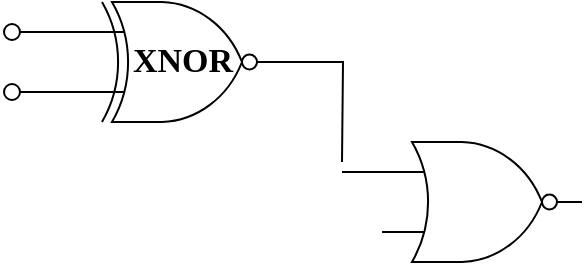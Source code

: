 <mxfile version="24.4.0" type="github">
  <diagram name="第 1 页" id="o03zFj8WUJ9jCX31KFP9">
    <mxGraphModel dx="574" dy="282" grid="1" gridSize="10" guides="1" tooltips="1" connect="1" arrows="1" fold="1" page="1" pageScale="1" pageWidth="827" pageHeight="1169" math="0" shadow="0">
      <root>
        <mxCell id="0" />
        <mxCell id="1" parent="0" />
        <mxCell id="TLdtwNxQ0rbglCLpJMN5-4" value="" style="verticalLabelPosition=bottom;shadow=0;dashed=0;align=center;html=1;verticalAlign=top;shape=mxgraph.electrical.logic_gates.inverting_contact;" vertex="1" parent="1">
          <mxGeometry x="300" y="240" width="10" height="10" as="geometry" />
        </mxCell>
        <mxCell id="TLdtwNxQ0rbglCLpJMN5-8" style="edgeStyle=orthogonalEdgeStyle;rounded=0;orthogonalLoop=1;jettySize=auto;html=1;exitX=1;exitY=0.5;exitDx=0;exitDy=0;exitPerimeter=0;endArrow=none;endFill=0;" edge="1" parent="1" source="TLdtwNxQ0rbglCLpJMN5-1">
          <mxGeometry relative="1" as="geometry">
            <mxPoint x="470" y="310" as="targetPoint" />
          </mxGeometry>
        </mxCell>
        <mxCell id="TLdtwNxQ0rbglCLpJMN5-1" value="" style="verticalLabelPosition=bottom;shadow=0;dashed=0;align=center;html=1;verticalAlign=top;shape=mxgraph.electrical.logic_gates.logic_gate;operation=xor;negating=1;negSize=0.15;" vertex="1" parent="1">
          <mxGeometry x="340" y="230" width="100" height="60" as="geometry" />
        </mxCell>
        <mxCell id="TLdtwNxQ0rbglCLpJMN5-2" value="" style="verticalLabelPosition=bottom;shadow=0;dashed=0;align=center;html=1;verticalAlign=top;shape=mxgraph.electrical.logic_gates.logic_gate;operation=or;negating=1;negSize=0.15;" vertex="1" parent="1">
          <mxGeometry x="490" y="300" width="100" height="60" as="geometry" />
        </mxCell>
        <mxCell id="TLdtwNxQ0rbglCLpJMN5-3" value="XNOR" style="text;html=1;align=center;verticalAlign=middle;resizable=0;points=[];autosize=1;strokeColor=none;fillColor=none;fontFamily=Times New Roman;fontSize=17;fontStyle=1" vertex="1" parent="1">
          <mxGeometry x="355" y="245" width="70" height="30" as="geometry" />
        </mxCell>
        <mxCell id="TLdtwNxQ0rbglCLpJMN5-5" value="" style="verticalLabelPosition=bottom;shadow=0;dashed=0;align=center;html=1;verticalAlign=top;shape=mxgraph.electrical.logic_gates.inverting_contact;" vertex="1" parent="1">
          <mxGeometry x="300" y="270" width="10" height="10" as="geometry" />
        </mxCell>
        <mxCell id="TLdtwNxQ0rbglCLpJMN5-6" style="edgeStyle=orthogonalEdgeStyle;rounded=0;orthogonalLoop=1;jettySize=auto;html=1;exitX=0;exitY=0.25;exitDx=0;exitDy=0;exitPerimeter=0;entryX=0.9;entryY=0.5;entryDx=0;entryDy=0;entryPerimeter=0;endArrow=none;endFill=0;" edge="1" parent="1" source="TLdtwNxQ0rbglCLpJMN5-1" target="TLdtwNxQ0rbglCLpJMN5-4">
          <mxGeometry relative="1" as="geometry" />
        </mxCell>
        <mxCell id="TLdtwNxQ0rbglCLpJMN5-7" style="edgeStyle=orthogonalEdgeStyle;rounded=0;orthogonalLoop=1;jettySize=auto;html=1;exitX=0;exitY=0.75;exitDx=0;exitDy=0;exitPerimeter=0;entryX=0.9;entryY=0.5;entryDx=0;entryDy=0;entryPerimeter=0;endArrow=none;endFill=0;" edge="1" parent="1" source="TLdtwNxQ0rbglCLpJMN5-1" target="TLdtwNxQ0rbglCLpJMN5-5">
          <mxGeometry relative="1" as="geometry" />
        </mxCell>
        <mxCell id="TLdtwNxQ0rbglCLpJMN5-9" value="" style="endArrow=none;html=1;rounded=0;entryX=0;entryY=0.25;entryDx=0;entryDy=0;entryPerimeter=0;" edge="1" parent="1" target="TLdtwNxQ0rbglCLpJMN5-2">
          <mxGeometry width="50" height="50" relative="1" as="geometry">
            <mxPoint x="470" y="315" as="sourcePoint" />
            <mxPoint x="490" y="270" as="targetPoint" />
          </mxGeometry>
        </mxCell>
      </root>
    </mxGraphModel>
  </diagram>
</mxfile>
